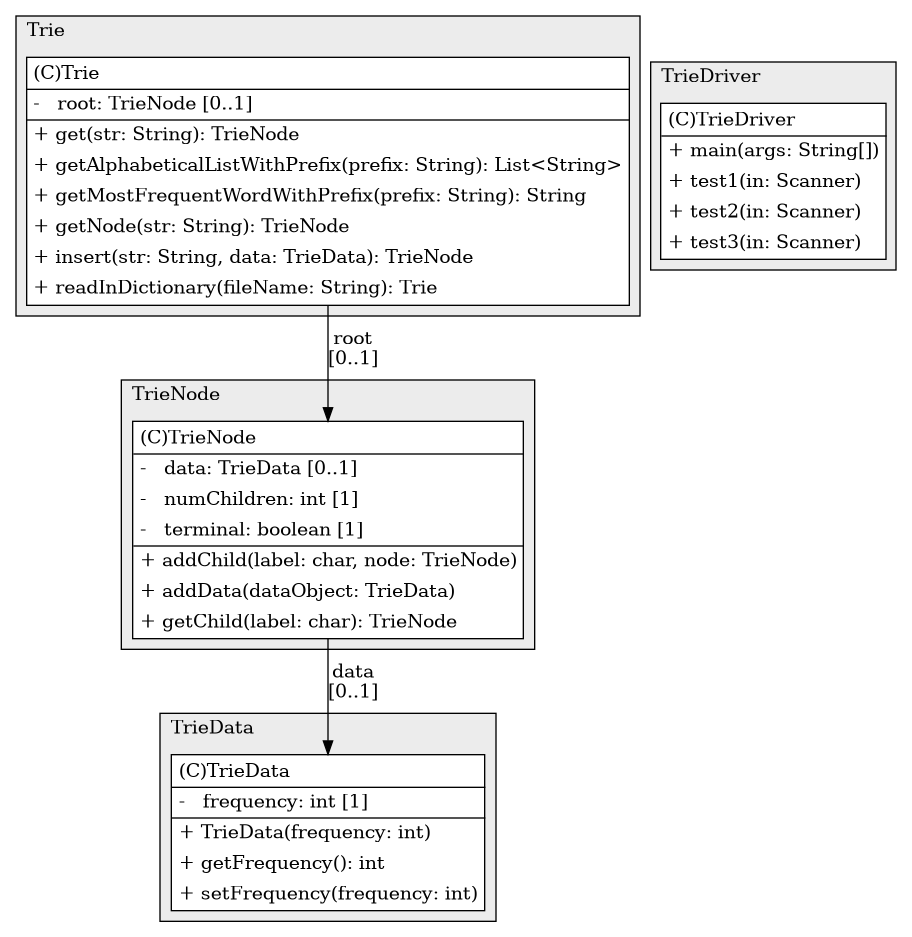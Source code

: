 @startuml

/' diagram meta data start
config=StructureConfiguration;
{
  "projectClassification": {
    "searchMode": "OpenProject", // OpenProject, AllProjects
    "includedProjects": "",
    "pathEndKeywords": "*.impl",
    "isClientPath": "",
    "isClientName": "",
    "isTestPath": "",
    "isTestName": "",
    "isMappingPath": "",
    "isMappingName": "",
    "isDataAccessPath": "",
    "isDataAccessName": "",
    "isDataStructurePath": "",
    "isDataStructureName": "",
    "isInterfaceStructuresPath": "",
    "isInterfaceStructuresName": "",
    "isEntryPointPath": "",
    "isEntryPointName": "",
    "treatFinalFieldsAsMandatory": false
  },
  "graphRestriction": {
    "classPackageExcludeFilter": "",
    "classPackageIncludeFilter": "",
    "classNameExcludeFilter": "",
    "classNameIncludeFilter": "",
    "methodNameExcludeFilter": "",
    "methodNameIncludeFilter": "",
    "removeByInheritance": "", // inheritance/annotation based filtering is done in a second step
    "removeByAnnotation": "",
    "removeByClassPackage": "", // cleanup the graph after inheritance/annotation based filtering is done
    "removeByClassName": "",
    "cutMappings": false,
    "cutEnum": false,
    "cutTests": false,
    "cutClient": false,
    "cutDataAccess": false,
    "cutInterfaceStructures": false,
    "cutDataStructures": false,
    "cutGetterAndSetter": false,
    "cutConstructors": false
  },
  "graphTraversal": {
    "forwardDepth": 6,
    "backwardDepth": 6,
    "classPackageExcludeFilter": "",
    "classPackageIncludeFilter": "",
    "classNameExcludeFilter": "",
    "classNameIncludeFilter": "",
    "methodNameExcludeFilter": "",
    "methodNameIncludeFilter": "",
    "hideMappings": false,
    "hideDataStructures": false,
    "hidePrivateMethods": false,
    "hideInterfaceCalls": false, // indirection: implementation -> interface (is hidden) -> implementation
    "onlyShowApplicationEntryPoints": false, // root node is included
    "useMethodCallsForStructureDiagram": "BothDirections" // ForwardOnly, BothDirections, No
  },
  "details": {
    "aggregation": "GroupByClass", // ByClass, GroupByClass, None
    "showClassGenericTypes": true,
    "showMethods": true,
    "showMethodParameterNames": true,
    "showMethodParameterTypes": true,
    "showMethodReturnType": true,
    "showPackageLevels": 6,
    "showDetailedClassStructure": true
  },
  "rootClass": "Trie",
  "extensionCallbackMethod": "" // qualified.class.name#methodName - signature: public static String method(String)
}
diagram meta data end '/



digraph g {
    rankdir="TB"
    splines=polyline
    

'nodes 
subgraph cluster_1564843780 { 
   	label=TrieData
	labeljust=l
	fillcolor="#ececec"
	style=filled
   
   TrieData1564843780[
	label=<<TABLE BORDER="1" CELLBORDER="0" CELLPADDING="4" CELLSPACING="0">
<TR><TD ALIGN="LEFT" >(C)TrieData</TD></TR>
<HR/>
<TR><TD ALIGN="LEFT" >-   frequency: int [1]</TD></TR>
<HR/>
<TR><TD ALIGN="LEFT" >+ TrieData(frequency: int)</TD></TR>
<TR><TD ALIGN="LEFT" >+ getFrequency(): int</TD></TR>
<TR><TD ALIGN="LEFT" >+ setFrequency(frequency: int)</TD></TR>
</TABLE>>
	style=filled
	margin=0
	shape=plaintext
	fillcolor="#FFFFFF"
];
} 

subgraph cluster_1565154652 { 
   	label=TrieNode
	labeljust=l
	fillcolor="#ececec"
	style=filled
   
   TrieNode1565154652[
	label=<<TABLE BORDER="1" CELLBORDER="0" CELLPADDING="4" CELLSPACING="0">
<TR><TD ALIGN="LEFT" >(C)TrieNode</TD></TR>
<HR/>
<TR><TD ALIGN="LEFT" >-   data: TrieData [0..1]</TD></TR>
<TR><TD ALIGN="LEFT" >-   numChildren: int [1]</TD></TR>
<TR><TD ALIGN="LEFT" >-   terminal: boolean [1]</TD></TR>
<HR/>
<TR><TD ALIGN="LEFT" >+ addChild(label: char, node: TrieNode)</TD></TR>
<TR><TD ALIGN="LEFT" >+ addData(dataObject: TrieData)</TD></TR>
<TR><TD ALIGN="LEFT" >+ getChild(label: char): TrieNode</TD></TR>
</TABLE>>
	style=filled
	margin=0
	shape=plaintext
	fillcolor="#FFFFFF"
];
} 

subgraph cluster_2615354 { 
   	label=Trie
	labeljust=l
	fillcolor="#ececec"
	style=filled
   
   Trie2615354[
	label=<<TABLE BORDER="1" CELLBORDER="0" CELLPADDING="4" CELLSPACING="0">
<TR><TD ALIGN="LEFT" >(C)Trie</TD></TR>
<HR/>
<TR><TD ALIGN="LEFT" >-   root: TrieNode [0..1]</TD></TR>
<HR/>
<TR><TD ALIGN="LEFT" >+ get(str: String): TrieNode</TD></TR>
<TR><TD ALIGN="LEFT" >+ getAlphabeticalListWithPrefix(prefix: String): List&lt;String&gt;</TD></TR>
<TR><TD ALIGN="LEFT" >+ getMostFrequentWordWithPrefix(prefix: String): String</TD></TR>
<TR><TD ALIGN="LEFT" >+ getNode(str: String): TrieNode</TD></TR>
<TR><TD ALIGN="LEFT" >+ insert(str: String, data: TrieData): TrieNode</TD></TR>
<TR><TD ALIGN="LEFT" >+ readInDictionary(fileName: String): Trie</TD></TR>
</TABLE>>
	style=filled
	margin=0
	shape=plaintext
	fillcolor="#FFFFFF"
];
} 

subgraph cluster_591714562 { 
   	label=TrieDriver
	labeljust=l
	fillcolor="#ececec"
	style=filled
   
   TrieDriver591714562[
	label=<<TABLE BORDER="1" CELLBORDER="0" CELLPADDING="4" CELLSPACING="0">
<TR><TD ALIGN="LEFT" >(C)TrieDriver</TD></TR>
<HR/>
<TR><TD ALIGN="LEFT" >+ main(args: String[])</TD></TR>
<TR><TD ALIGN="LEFT" >+ test1(in: Scanner)</TD></TR>
<TR><TD ALIGN="LEFT" >+ test2(in: Scanner)</TD></TR>
<TR><TD ALIGN="LEFT" >+ test3(in: Scanner)</TD></TR>
</TABLE>>
	style=filled
	margin=0
	shape=plaintext
	fillcolor="#FFFFFF"
];
} 

'edges    
Trie2615354 -> TrieNode1565154652[label="root
[0..1]"];
TrieNode1565154652 -> TrieData1564843780[label="data
[0..1]"];
    
}
@enduml